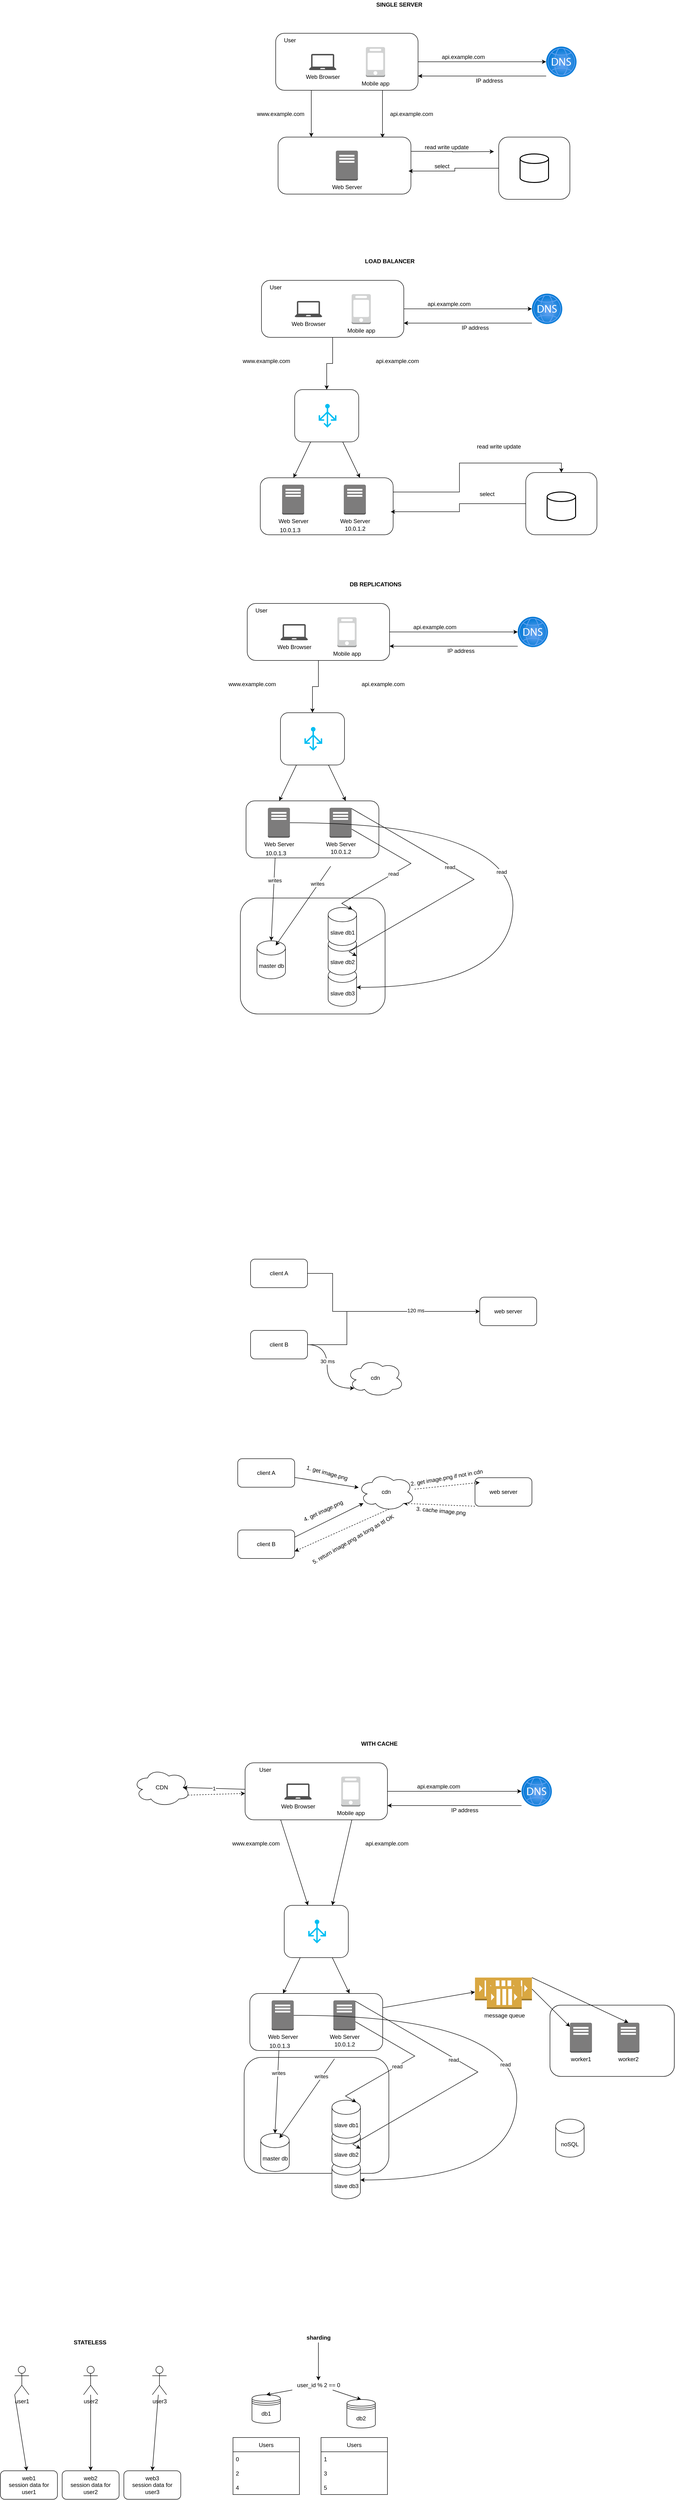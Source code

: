 <mxfile version="17.5.0" type="github"><diagram id="Ci1ZXU_i1p16hfPq0E2F" name="Page-1"><mxGraphModel dx="2920" dy="1112" grid="1" gridSize="10" guides="1" tooltips="1" connect="1" arrows="1" fold="1" page="1" pageScale="1" pageWidth="850" pageHeight="1100" math="0" shadow="0"><root><mxCell id="0"/><mxCell id="1" parent="0"/><mxCell id="fYf7kG-ycp-12mVjWuZX-99" value="" style="rounded=1;whiteSpace=wrap;html=1;" parent="1" vertex="1"><mxGeometry x="-784.5" y="1970" width="305" height="244" as="geometry"/></mxCell><mxCell id="fYf7kG-ycp-12mVjWuZX-6" style="edgeStyle=orthogonalEdgeStyle;rounded=0;orthogonalLoop=1;jettySize=auto;html=1;entryX=0;entryY=0.5;entryDx=0;entryDy=0;entryPerimeter=0;" parent="1" source="fYf7kG-ycp-12mVjWuZX-1" target="fYf7kG-ycp-12mVjWuZX-5" edge="1"><mxGeometry relative="1" as="geometry"/></mxCell><mxCell id="fYf7kG-ycp-12mVjWuZX-16" style="edgeStyle=orthogonalEdgeStyle;rounded=0;orthogonalLoop=1;jettySize=auto;html=1;exitX=0.25;exitY=1;exitDx=0;exitDy=0;entryX=0.25;entryY=0;entryDx=0;entryDy=0;" parent="1" source="fYf7kG-ycp-12mVjWuZX-1" target="fYf7kG-ycp-12mVjWuZX-14" edge="1"><mxGeometry relative="1" as="geometry"/></mxCell><mxCell id="fYf7kG-ycp-12mVjWuZX-18" style="edgeStyle=orthogonalEdgeStyle;rounded=0;orthogonalLoop=1;jettySize=auto;html=1;exitX=0.75;exitY=1;exitDx=0;exitDy=0;entryX=0.786;entryY=0.013;entryDx=0;entryDy=0;entryPerimeter=0;" parent="1" source="fYf7kG-ycp-12mVjWuZX-1" target="fYf7kG-ycp-12mVjWuZX-14" edge="1"><mxGeometry relative="1" as="geometry"/></mxCell><mxCell id="fYf7kG-ycp-12mVjWuZX-1" value="" style="rounded=1;whiteSpace=wrap;html=1;" parent="1" vertex="1"><mxGeometry x="-710" y="150" width="300" height="120" as="geometry"/></mxCell><mxCell id="fYf7kG-ycp-12mVjWuZX-2" value="Web Browser" style="sketch=0;pointerEvents=1;shadow=0;dashed=0;html=1;strokeColor=none;fillColor=#505050;labelPosition=center;verticalLabelPosition=bottom;verticalAlign=top;outlineConnect=0;align=center;shape=mxgraph.office.devices.laptop;" parent="1" vertex="1"><mxGeometry x="-640" y="193.5" width="58" height="34" as="geometry"/></mxCell><mxCell id="fYf7kG-ycp-12mVjWuZX-3" value="Mobile app" style="outlineConnect=0;dashed=0;verticalLabelPosition=bottom;verticalAlign=top;align=center;html=1;shape=mxgraph.aws3.mobile_client;fillColor=#D2D3D3;gradientColor=none;" parent="1" vertex="1"><mxGeometry x="-520" y="179" width="40.5" height="63" as="geometry"/></mxCell><mxCell id="fYf7kG-ycp-12mVjWuZX-4" value="User" style="text;html=1;strokeColor=none;fillColor=none;align=center;verticalAlign=middle;whiteSpace=wrap;rounded=0;" parent="1" vertex="1"><mxGeometry x="-710" y="150" width="60" height="30" as="geometry"/></mxCell><mxCell id="fYf7kG-ycp-12mVjWuZX-12" style="edgeStyle=orthogonalEdgeStyle;rounded=0;orthogonalLoop=1;jettySize=auto;html=1;entryX=1;entryY=0.75;entryDx=0;entryDy=0;" parent="1" source="fYf7kG-ycp-12mVjWuZX-5" target="fYf7kG-ycp-12mVjWuZX-1" edge="1"><mxGeometry relative="1" as="geometry"><Array as="points"><mxPoint x="-100" y="240"/><mxPoint x="-100" y="240"/></Array></mxGeometry></mxCell><mxCell id="fYf7kG-ycp-12mVjWuZX-5" value="" style="aspect=fixed;html=1;points=[];align=center;image;fontSize=12;image=img/lib/azure2/networking/DNS_Zones.svg;" parent="1" vertex="1"><mxGeometry x="-140" y="178" width="64" height="64" as="geometry"/></mxCell><mxCell id="fYf7kG-ycp-12mVjWuZX-7" value="api.example.com" style="text;html=1;align=center;verticalAlign=middle;resizable=0;points=[];autosize=1;strokeColor=none;fillColor=none;" parent="1" vertex="1"><mxGeometry x="-370" y="190" width="110" height="20" as="geometry"/></mxCell><mxCell id="fYf7kG-ycp-12mVjWuZX-13" value="IP address" style="text;html=1;align=center;verticalAlign=middle;resizable=0;points=[];autosize=1;strokeColor=none;fillColor=none;" parent="1" vertex="1"><mxGeometry x="-295" y="240" width="70" height="20" as="geometry"/></mxCell><mxCell id="fYf7kG-ycp-12mVjWuZX-24" style="edgeStyle=orthogonalEdgeStyle;rounded=0;orthogonalLoop=1;jettySize=auto;html=1;exitX=1;exitY=0.25;exitDx=0;exitDy=0;" parent="1" source="fYf7kG-ycp-12mVjWuZX-14" edge="1"><mxGeometry relative="1" as="geometry"><mxPoint x="-250" y="399" as="targetPoint"/></mxGeometry></mxCell><mxCell id="fYf7kG-ycp-12mVjWuZX-14" value="" style="rounded=1;whiteSpace=wrap;html=1;" parent="1" vertex="1"><mxGeometry x="-705" y="368.5" width="280" height="120" as="geometry"/></mxCell><mxCell id="fYf7kG-ycp-12mVjWuZX-15" value="Web Server" style="outlineConnect=0;dashed=0;verticalLabelPosition=bottom;verticalAlign=top;align=center;html=1;shape=mxgraph.aws3.traditional_server;fillColor=#7D7C7C;gradientColor=none;" parent="1" vertex="1"><mxGeometry x="-583.25" y="397" width="46.5" height="63" as="geometry"/></mxCell><mxCell id="fYf7kG-ycp-12mVjWuZX-19" value="api.example.com" style="text;html=1;align=center;verticalAlign=middle;resizable=0;points=[];autosize=1;strokeColor=none;fillColor=none;" parent="1" vertex="1"><mxGeometry x="-479.5" y="310" width="110" height="20" as="geometry"/></mxCell><mxCell id="fYf7kG-ycp-12mVjWuZX-20" value="www.example.com" style="text;html=1;align=center;verticalAlign=middle;resizable=0;points=[];autosize=1;strokeColor=none;fillColor=none;" parent="1" vertex="1"><mxGeometry x="-760" y="310" width="120" height="20" as="geometry"/></mxCell><mxCell id="fYf7kG-ycp-12mVjWuZX-25" style="edgeStyle=orthogonalEdgeStyle;rounded=0;orthogonalLoop=1;jettySize=auto;html=1;entryX=0.982;entryY=0.596;entryDx=0;entryDy=0;entryPerimeter=0;" parent="1" source="fYf7kG-ycp-12mVjWuZX-23" target="fYf7kG-ycp-12mVjWuZX-14" edge="1"><mxGeometry relative="1" as="geometry"/></mxCell><mxCell id="fYf7kG-ycp-12mVjWuZX-23" value="" style="rounded=1;whiteSpace=wrap;html=1;" parent="1" vertex="1"><mxGeometry x="-240" y="368.5" width="150" height="131" as="geometry"/></mxCell><mxCell id="fYf7kG-ycp-12mVjWuZX-22" value="" style="strokeWidth=2;html=1;shape=mxgraph.flowchart.database;whiteSpace=wrap;" parent="1" vertex="1"><mxGeometry x="-195" y="404" width="60" height="60" as="geometry"/></mxCell><mxCell id="fYf7kG-ycp-12mVjWuZX-26" value="read write update" style="text;html=1;align=center;verticalAlign=middle;resizable=0;points=[];autosize=1;strokeColor=none;fillColor=none;" parent="1" vertex="1"><mxGeometry x="-405" y="380" width="110" height="20" as="geometry"/></mxCell><mxCell id="fYf7kG-ycp-12mVjWuZX-27" value="select" style="text;html=1;align=center;verticalAlign=middle;resizable=0;points=[];autosize=1;strokeColor=none;fillColor=none;" parent="1" vertex="1"><mxGeometry x="-385" y="420" width="50" height="20" as="geometry"/></mxCell><mxCell id="fYf7kG-ycp-12mVjWuZX-28" style="edgeStyle=orthogonalEdgeStyle;rounded=0;orthogonalLoop=1;jettySize=auto;html=1;entryX=0;entryY=0.5;entryDx=0;entryDy=0;entryPerimeter=0;" parent="1" source="fYf7kG-ycp-12mVjWuZX-31" target="fYf7kG-ycp-12mVjWuZX-36" edge="1"><mxGeometry relative="1" as="geometry"/></mxCell><mxCell id="fYf7kG-ycp-12mVjWuZX-58" style="edgeStyle=orthogonalEdgeStyle;rounded=0;orthogonalLoop=1;jettySize=auto;html=1;" parent="1" source="fYf7kG-ycp-12mVjWuZX-31" target="fYf7kG-ycp-12mVjWuZX-56" edge="1"><mxGeometry relative="1" as="geometry"/></mxCell><mxCell id="fYf7kG-ycp-12mVjWuZX-31" value="" style="rounded=1;whiteSpace=wrap;html=1;" parent="1" vertex="1"><mxGeometry x="-740" y="670" width="300" height="120" as="geometry"/></mxCell><mxCell id="fYf7kG-ycp-12mVjWuZX-32" value="Web Browser" style="sketch=0;pointerEvents=1;shadow=0;dashed=0;html=1;strokeColor=none;fillColor=#505050;labelPosition=center;verticalLabelPosition=bottom;verticalAlign=top;outlineConnect=0;align=center;shape=mxgraph.office.devices.laptop;" parent="1" vertex="1"><mxGeometry x="-670" y="713.5" width="58" height="34" as="geometry"/></mxCell><mxCell id="fYf7kG-ycp-12mVjWuZX-33" value="Mobile app" style="outlineConnect=0;dashed=0;verticalLabelPosition=bottom;verticalAlign=top;align=center;html=1;shape=mxgraph.aws3.mobile_client;fillColor=#D2D3D3;gradientColor=none;" parent="1" vertex="1"><mxGeometry x="-550" y="699" width="40.5" height="63" as="geometry"/></mxCell><mxCell id="fYf7kG-ycp-12mVjWuZX-34" value="User" style="text;html=1;strokeColor=none;fillColor=none;align=center;verticalAlign=middle;whiteSpace=wrap;rounded=0;" parent="1" vertex="1"><mxGeometry x="-740" y="670" width="60" height="30" as="geometry"/></mxCell><mxCell id="fYf7kG-ycp-12mVjWuZX-35" style="edgeStyle=orthogonalEdgeStyle;rounded=0;orthogonalLoop=1;jettySize=auto;html=1;entryX=1;entryY=0.75;entryDx=0;entryDy=0;" parent="1" source="fYf7kG-ycp-12mVjWuZX-36" target="fYf7kG-ycp-12mVjWuZX-31" edge="1"><mxGeometry relative="1" as="geometry"><Array as="points"><mxPoint x="-130" y="760"/><mxPoint x="-130" y="760"/></Array></mxGeometry></mxCell><mxCell id="fYf7kG-ycp-12mVjWuZX-36" value="" style="aspect=fixed;html=1;points=[];align=center;image;fontSize=12;image=img/lib/azure2/networking/DNS_Zones.svg;" parent="1" vertex="1"><mxGeometry x="-170" y="698" width="64" height="64" as="geometry"/></mxCell><mxCell id="fYf7kG-ycp-12mVjWuZX-37" value="api.example.com" style="text;html=1;align=center;verticalAlign=middle;resizable=0;points=[];autosize=1;strokeColor=none;fillColor=none;" parent="1" vertex="1"><mxGeometry x="-400" y="710" width="110" height="20" as="geometry"/></mxCell><mxCell id="fYf7kG-ycp-12mVjWuZX-38" value="IP address" style="text;html=1;align=center;verticalAlign=middle;resizable=0;points=[];autosize=1;strokeColor=none;fillColor=none;" parent="1" vertex="1"><mxGeometry x="-325" y="760" width="70" height="20" as="geometry"/></mxCell><mxCell id="fYf7kG-ycp-12mVjWuZX-42" value="api.example.com" style="text;html=1;align=center;verticalAlign=middle;resizable=0;points=[];autosize=1;strokeColor=none;fillColor=none;" parent="1" vertex="1"><mxGeometry x="-509.5" y="830" width="110" height="20" as="geometry"/></mxCell><mxCell id="fYf7kG-ycp-12mVjWuZX-43" value="www.example.com" style="text;html=1;align=center;verticalAlign=middle;resizable=0;points=[];autosize=1;strokeColor=none;fillColor=none;" parent="1" vertex="1"><mxGeometry x="-790" y="830" width="120" height="20" as="geometry"/></mxCell><mxCell id="fYf7kG-ycp-12mVjWuZX-49" value="&lt;b&gt;SINGLE SERVER&lt;/b&gt;" style="text;html=1;align=center;verticalAlign=middle;resizable=0;points=[];autosize=1;strokeColor=none;fillColor=none;" parent="1" vertex="1"><mxGeometry x="-505" y="80" width="110" height="20" as="geometry"/></mxCell><mxCell id="fYf7kG-ycp-12mVjWuZX-50" value="&lt;b&gt;LOAD BALANCER&lt;/b&gt;" style="text;html=1;align=center;verticalAlign=middle;resizable=0;points=[];autosize=1;strokeColor=none;fillColor=none;" parent="1" vertex="1"><mxGeometry x="-530" y="620" width="120" height="20" as="geometry"/></mxCell><mxCell id="fYf7kG-ycp-12mVjWuZX-51" value="" style="group" parent="1" vertex="1" connectable="0"><mxGeometry x="-183" y="1080" width="150" height="131" as="geometry"/></mxCell><mxCell id="fYf7kG-ycp-12mVjWuZX-45" value="" style="rounded=1;whiteSpace=wrap;html=1;" parent="fYf7kG-ycp-12mVjWuZX-51" vertex="1"><mxGeometry y="-5.5" width="150" height="131" as="geometry"/></mxCell><mxCell id="fYf7kG-ycp-12mVjWuZX-46" value="" style="strokeWidth=2;html=1;shape=mxgraph.flowchart.database;whiteSpace=wrap;" parent="fYf7kG-ycp-12mVjWuZX-51" vertex="1"><mxGeometry x="45" y="35.5" width="60" height="60" as="geometry"/></mxCell><mxCell id="fYf7kG-ycp-12mVjWuZX-52" value="" style="group" parent="1" vertex="1" connectable="0"><mxGeometry x="-295" y="1010" width="110" height="20" as="geometry"/></mxCell><mxCell id="fYf7kG-ycp-12mVjWuZX-47" value="read write update" style="text;html=1;align=center;verticalAlign=middle;resizable=0;points=[];autosize=1;strokeColor=none;fillColor=none;" parent="fYf7kG-ycp-12mVjWuZX-52" vertex="1"><mxGeometry width="110" height="20" as="geometry"/></mxCell><mxCell id="fYf7kG-ycp-12mVjWuZX-53" value="" style="group" parent="1" vertex="1" connectable="0"><mxGeometry x="-290" y="1110" width="50" height="20" as="geometry"/></mxCell><mxCell id="fYf7kG-ycp-12mVjWuZX-48" value="select" style="text;html=1;align=center;verticalAlign=middle;resizable=0;points=[];autosize=1;strokeColor=none;fillColor=none;" parent="fYf7kG-ycp-12mVjWuZX-53" vertex="1"><mxGeometry width="50" height="20" as="geometry"/></mxCell><mxCell id="fYf7kG-ycp-12mVjWuZX-57" value="" style="group" parent="1" vertex="1" connectable="0"><mxGeometry x="-670" y="900" width="135" height="110" as="geometry"/></mxCell><mxCell id="fYf7kG-ycp-12mVjWuZX-56" value="" style="rounded=1;whiteSpace=wrap;html=1;" parent="fYf7kG-ycp-12mVjWuZX-57" vertex="1"><mxGeometry width="135" height="110" as="geometry"/></mxCell><mxCell id="fYf7kG-ycp-12mVjWuZX-55" value="" style="verticalLabelPosition=bottom;html=1;verticalAlign=top;align=center;strokeColor=none;fillColor=#00BEF2;shape=mxgraph.azure.load_balancer_generic;pointerEvents=1;" parent="fYf7kG-ycp-12mVjWuZX-57" vertex="1"><mxGeometry x="50.5" y="30" width="37.5" height="50" as="geometry"/></mxCell><mxCell id="fYf7kG-ycp-12mVjWuZX-59" style="rounded=0;orthogonalLoop=1;jettySize=auto;html=1;exitX=0.75;exitY=1;exitDx=0;exitDy=0;entryX=0.75;entryY=0;entryDx=0;entryDy=0;" parent="1" source="fYf7kG-ycp-12mVjWuZX-56" target="fYf7kG-ycp-12mVjWuZX-40" edge="1"><mxGeometry relative="1" as="geometry"/></mxCell><mxCell id="fYf7kG-ycp-12mVjWuZX-60" style="rounded=0;orthogonalLoop=1;jettySize=auto;html=1;exitX=0.25;exitY=1;exitDx=0;exitDy=0;entryX=0.25;entryY=0;entryDx=0;entryDy=0;" parent="1" source="fYf7kG-ycp-12mVjWuZX-56" target="fYf7kG-ycp-12mVjWuZX-40" edge="1"><mxGeometry relative="1" as="geometry"/></mxCell><mxCell id="fYf7kG-ycp-12mVjWuZX-61" value="" style="group" parent="1" vertex="1" connectable="0"><mxGeometry x="-742.5" y="1085.5" width="280" height="137.5" as="geometry"/></mxCell><mxCell id="fYf7kG-ycp-12mVjWuZX-40" value="" style="rounded=1;whiteSpace=wrap;html=1;" parent="fYf7kG-ycp-12mVjWuZX-61" vertex="1"><mxGeometry width="280" height="120" as="geometry"/></mxCell><mxCell id="fYf7kG-ycp-12mVjWuZX-41" value="Web Server" style="outlineConnect=0;dashed=0;verticalLabelPosition=bottom;verticalAlign=top;align=center;html=1;shape=mxgraph.aws3.traditional_server;fillColor=#7D7C7C;gradientColor=none;" parent="fYf7kG-ycp-12mVjWuZX-61" vertex="1"><mxGeometry x="176" y="14.5" width="46.5" height="63" as="geometry"/></mxCell><mxCell id="fYf7kG-ycp-12mVjWuZX-54" value="Web Server" style="outlineConnect=0;dashed=0;verticalLabelPosition=bottom;verticalAlign=top;align=center;html=1;shape=mxgraph.aws3.traditional_server;fillColor=#7D7C7C;gradientColor=none;" parent="fYf7kG-ycp-12mVjWuZX-61" vertex="1"><mxGeometry x="46" y="14.5" width="46.5" height="63" as="geometry"/></mxCell><mxCell id="fYf7kG-ycp-12mVjWuZX-63" value="&#10;&#10;&lt;span style=&quot;color: rgb(0, 0, 0); font-family: helvetica; font-size: 12px; font-style: normal; font-weight: 400; letter-spacing: normal; text-align: center; text-indent: 0px; text-transform: none; word-spacing: 0px; background-color: rgb(248, 249, 250); display: inline; float: none;&quot;&gt;10.0.1.2&lt;/span&gt;&#10;&#10;" style="text;html=1;align=center;verticalAlign=middle;resizable=0;points=[];autosize=1;strokeColor=none;fillColor=none;" parent="fYf7kG-ycp-12mVjWuZX-61" vertex="1"><mxGeometry x="169.25" y="77.5" width="60" height="60" as="geometry"/></mxCell><mxCell id="fYf7kG-ycp-12mVjWuZX-62" value="&lt;br&gt;&lt;br&gt;&lt;span style=&quot;color: rgb(0 , 0 , 0) ; font-family: &amp;#34;helvetica&amp;#34; ; font-size: 12px ; font-style: normal ; font-weight: 400 ; letter-spacing: normal ; text-align: center ; text-indent: 0px ; text-transform: none ; word-spacing: 0px ; background-color: rgb(248 , 249 , 250) ; display: inline ; float: none&quot;&gt;10.0.1.3&lt;/span&gt;" style="text;html=1;align=center;verticalAlign=middle;resizable=0;points=[];autosize=1;strokeColor=none;fillColor=none;" parent="fYf7kG-ycp-12mVjWuZX-61" vertex="1"><mxGeometry x="32.5" y="70" width="60" height="50" as="geometry"/></mxCell><mxCell id="fYf7kG-ycp-12mVjWuZX-39" style="edgeStyle=orthogonalEdgeStyle;rounded=0;orthogonalLoop=1;jettySize=auto;html=1;exitX=1;exitY=0.25;exitDx=0;exitDy=0;entryX=0.5;entryY=0;entryDx=0;entryDy=0;" parent="1" source="fYf7kG-ycp-12mVjWuZX-40" target="fYf7kG-ycp-12mVjWuZX-45" edge="1"><mxGeometry relative="1" as="geometry"><mxPoint x="-280" y="919" as="targetPoint"/></mxGeometry></mxCell><mxCell id="fYf7kG-ycp-12mVjWuZX-44" style="edgeStyle=orthogonalEdgeStyle;rounded=0;orthogonalLoop=1;jettySize=auto;html=1;entryX=0.982;entryY=0.596;entryDx=0;entryDy=0;entryPerimeter=0;" parent="1" source="fYf7kG-ycp-12mVjWuZX-45" target="fYf7kG-ycp-12mVjWuZX-40" edge="1"><mxGeometry relative="1" as="geometry"/></mxCell><mxCell id="fYf7kG-ycp-12mVjWuZX-64" style="edgeStyle=orthogonalEdgeStyle;rounded=0;orthogonalLoop=1;jettySize=auto;html=1;entryX=0;entryY=0.5;entryDx=0;entryDy=0;entryPerimeter=0;" parent="1" source="fYf7kG-ycp-12mVjWuZX-66" target="fYf7kG-ycp-12mVjWuZX-71" edge="1"><mxGeometry relative="1" as="geometry"/></mxCell><mxCell id="fYf7kG-ycp-12mVjWuZX-65" style="edgeStyle=orthogonalEdgeStyle;rounded=0;orthogonalLoop=1;jettySize=auto;html=1;" parent="1" source="fYf7kG-ycp-12mVjWuZX-66" target="fYf7kG-ycp-12mVjWuZX-85" edge="1"><mxGeometry relative="1" as="geometry"/></mxCell><mxCell id="fYf7kG-ycp-12mVjWuZX-66" value="" style="rounded=1;whiteSpace=wrap;html=1;" parent="1" vertex="1"><mxGeometry x="-770" y="1350" width="300" height="120" as="geometry"/></mxCell><mxCell id="fYf7kG-ycp-12mVjWuZX-67" value="Web Browser" style="sketch=0;pointerEvents=1;shadow=0;dashed=0;html=1;strokeColor=none;fillColor=#505050;labelPosition=center;verticalLabelPosition=bottom;verticalAlign=top;outlineConnect=0;align=center;shape=mxgraph.office.devices.laptop;" parent="1" vertex="1"><mxGeometry x="-700" y="1393.5" width="58" height="34" as="geometry"/></mxCell><mxCell id="fYf7kG-ycp-12mVjWuZX-68" value="Mobile app" style="outlineConnect=0;dashed=0;verticalLabelPosition=bottom;verticalAlign=top;align=center;html=1;shape=mxgraph.aws3.mobile_client;fillColor=#D2D3D3;gradientColor=none;" parent="1" vertex="1"><mxGeometry x="-580" y="1379" width="40.5" height="63" as="geometry"/></mxCell><mxCell id="fYf7kG-ycp-12mVjWuZX-69" value="User" style="text;html=1;strokeColor=none;fillColor=none;align=center;verticalAlign=middle;whiteSpace=wrap;rounded=0;" parent="1" vertex="1"><mxGeometry x="-770" y="1350" width="60" height="30" as="geometry"/></mxCell><mxCell id="fYf7kG-ycp-12mVjWuZX-70" style="edgeStyle=orthogonalEdgeStyle;rounded=0;orthogonalLoop=1;jettySize=auto;html=1;entryX=1;entryY=0.75;entryDx=0;entryDy=0;" parent="1" source="fYf7kG-ycp-12mVjWuZX-71" target="fYf7kG-ycp-12mVjWuZX-66" edge="1"><mxGeometry relative="1" as="geometry"><Array as="points"><mxPoint x="-160" y="1440"/><mxPoint x="-160" y="1440"/></Array></mxGeometry></mxCell><mxCell id="fYf7kG-ycp-12mVjWuZX-71" value="" style="aspect=fixed;html=1;points=[];align=center;image;fontSize=12;image=img/lib/azure2/networking/DNS_Zones.svg;" parent="1" vertex="1"><mxGeometry x="-200" y="1378" width="64" height="64" as="geometry"/></mxCell><mxCell id="fYf7kG-ycp-12mVjWuZX-72" value="api.example.com" style="text;html=1;align=center;verticalAlign=middle;resizable=0;points=[];autosize=1;strokeColor=none;fillColor=none;" parent="1" vertex="1"><mxGeometry x="-430" y="1390" width="110" height="20" as="geometry"/></mxCell><mxCell id="fYf7kG-ycp-12mVjWuZX-73" value="IP address" style="text;html=1;align=center;verticalAlign=middle;resizable=0;points=[];autosize=1;strokeColor=none;fillColor=none;" parent="1" vertex="1"><mxGeometry x="-355" y="1440" width="70" height="20" as="geometry"/></mxCell><mxCell id="fYf7kG-ycp-12mVjWuZX-74" value="api.example.com" style="text;html=1;align=center;verticalAlign=middle;resizable=0;points=[];autosize=1;strokeColor=none;fillColor=none;" parent="1" vertex="1"><mxGeometry x="-539.5" y="1510" width="110" height="20" as="geometry"/></mxCell><mxCell id="fYf7kG-ycp-12mVjWuZX-75" value="www.example.com" style="text;html=1;align=center;verticalAlign=middle;resizable=0;points=[];autosize=1;strokeColor=none;fillColor=none;" parent="1" vertex="1"><mxGeometry x="-820" y="1510" width="120" height="20" as="geometry"/></mxCell><mxCell id="fYf7kG-ycp-12mVjWuZX-76" value="&lt;b&gt;DB REPLICATIONS&lt;/b&gt;" style="text;html=1;align=center;verticalAlign=middle;resizable=0;points=[];autosize=1;strokeColor=none;fillColor=none;" parent="1" vertex="1"><mxGeometry x="-560" y="1300" width="120" height="20" as="geometry"/></mxCell><mxCell id="fYf7kG-ycp-12mVjWuZX-84" value="" style="group" parent="1" vertex="1" connectable="0"><mxGeometry x="-700" y="1580" width="135" height="110" as="geometry"/></mxCell><mxCell id="fYf7kG-ycp-12mVjWuZX-85" value="" style="rounded=1;whiteSpace=wrap;html=1;" parent="fYf7kG-ycp-12mVjWuZX-84" vertex="1"><mxGeometry width="135" height="110" as="geometry"/></mxCell><mxCell id="fYf7kG-ycp-12mVjWuZX-86" value="" style="verticalLabelPosition=bottom;html=1;verticalAlign=top;align=center;strokeColor=none;fillColor=#00BEF2;shape=mxgraph.azure.load_balancer_generic;pointerEvents=1;" parent="fYf7kG-ycp-12mVjWuZX-84" vertex="1"><mxGeometry x="50.5" y="30" width="37.5" height="50" as="geometry"/></mxCell><mxCell id="fYf7kG-ycp-12mVjWuZX-87" style="rounded=0;orthogonalLoop=1;jettySize=auto;html=1;exitX=0.75;exitY=1;exitDx=0;exitDy=0;entryX=0.75;entryY=0;entryDx=0;entryDy=0;" parent="1" source="fYf7kG-ycp-12mVjWuZX-85" target="fYf7kG-ycp-12mVjWuZX-90" edge="1"><mxGeometry relative="1" as="geometry"/></mxCell><mxCell id="fYf7kG-ycp-12mVjWuZX-88" style="rounded=0;orthogonalLoop=1;jettySize=auto;html=1;exitX=0.25;exitY=1;exitDx=0;exitDy=0;entryX=0.25;entryY=0;entryDx=0;entryDy=0;" parent="1" source="fYf7kG-ycp-12mVjWuZX-85" target="fYf7kG-ycp-12mVjWuZX-90" edge="1"><mxGeometry relative="1" as="geometry"/></mxCell><mxCell id="fYf7kG-ycp-12mVjWuZX-89" value="" style="group" parent="1" vertex="1" connectable="0"><mxGeometry x="-772.5" y="1765.5" width="280" height="137.5" as="geometry"/></mxCell><mxCell id="fYf7kG-ycp-12mVjWuZX-90" value="" style="rounded=1;whiteSpace=wrap;html=1;" parent="fYf7kG-ycp-12mVjWuZX-89" vertex="1"><mxGeometry width="280" height="120" as="geometry"/></mxCell><mxCell id="fYf7kG-ycp-12mVjWuZX-91" value="Web Server" style="outlineConnect=0;dashed=0;verticalLabelPosition=bottom;verticalAlign=top;align=center;html=1;shape=mxgraph.aws3.traditional_server;fillColor=#7D7C7C;gradientColor=none;" parent="fYf7kG-ycp-12mVjWuZX-89" vertex="1"><mxGeometry x="176" y="14.5" width="46.5" height="63" as="geometry"/></mxCell><mxCell id="fYf7kG-ycp-12mVjWuZX-92" value="Web Server" style="outlineConnect=0;dashed=0;verticalLabelPosition=bottom;verticalAlign=top;align=center;html=1;shape=mxgraph.aws3.traditional_server;fillColor=#7D7C7C;gradientColor=none;" parent="fYf7kG-ycp-12mVjWuZX-89" vertex="1"><mxGeometry x="46" y="14.5" width="46.5" height="63" as="geometry"/></mxCell><mxCell id="fYf7kG-ycp-12mVjWuZX-93" value="&#10;&#10;&lt;span style=&quot;color: rgb(0, 0, 0); font-family: helvetica; font-size: 12px; font-style: normal; font-weight: 400; letter-spacing: normal; text-align: center; text-indent: 0px; text-transform: none; word-spacing: 0px; background-color: rgb(248, 249, 250); display: inline; float: none;&quot;&gt;10.0.1.2&lt;/span&gt;&#10;&#10;" style="text;html=1;align=center;verticalAlign=middle;resizable=0;points=[];autosize=1;strokeColor=none;fillColor=none;" parent="fYf7kG-ycp-12mVjWuZX-89" vertex="1"><mxGeometry x="169.25" y="77.5" width="60" height="60" as="geometry"/></mxCell><mxCell id="fYf7kG-ycp-12mVjWuZX-94" value="&lt;br&gt;&lt;br&gt;&lt;span style=&quot;color: rgb(0 , 0 , 0) ; font-family: &amp;#34;helvetica&amp;#34; ; font-size: 12px ; font-style: normal ; font-weight: 400 ; letter-spacing: normal ; text-align: center ; text-indent: 0px ; text-transform: none ; word-spacing: 0px ; background-color: rgb(248 , 249 , 250) ; display: inline ; float: none&quot;&gt;10.0.1.3&lt;/span&gt;" style="text;html=1;align=center;verticalAlign=middle;resizable=0;points=[];autosize=1;strokeColor=none;fillColor=none;" parent="fYf7kG-ycp-12mVjWuZX-89" vertex="1"><mxGeometry x="32.5" y="70" width="60" height="50" as="geometry"/></mxCell><mxCell id="fYf7kG-ycp-12mVjWuZX-97" value="master db" style="shape=cylinder3;whiteSpace=wrap;html=1;boundedLbl=1;backgroundOutline=1;size=15;" parent="1" vertex="1"><mxGeometry x="-749.5" y="2060" width="60" height="80" as="geometry"/></mxCell><mxCell id="fYf7kG-ycp-12mVjWuZX-100" value="slave db3" style="shape=cylinder3;whiteSpace=wrap;html=1;boundedLbl=1;backgroundOutline=1;size=15;" parent="1" vertex="1"><mxGeometry x="-599.5" y="2117.75" width="60" height="80" as="geometry"/></mxCell><mxCell id="fYf7kG-ycp-12mVjWuZX-101" value="slave db2" style="shape=cylinder3;whiteSpace=wrap;html=1;boundedLbl=1;backgroundOutline=1;size=15;" parent="1" vertex="1"><mxGeometry x="-599.5" y="2052" width="60" height="80" as="geometry"/></mxCell><mxCell id="fYf7kG-ycp-12mVjWuZX-102" value="slave db1" style="shape=cylinder3;whiteSpace=wrap;html=1;boundedLbl=1;backgroundOutline=1;size=15;" parent="1" vertex="1"><mxGeometry x="-599.5" y="1990" width="60" height="80" as="geometry"/></mxCell><mxCell id="fYf7kG-ycp-12mVjWuZX-103" style="edgeStyle=none;rounded=0;orthogonalLoop=1;jettySize=auto;html=1;entryX=0.5;entryY=0;entryDx=0;entryDy=0;entryPerimeter=0;" parent="1" source="fYf7kG-ycp-12mVjWuZX-94" target="fYf7kG-ycp-12mVjWuZX-97" edge="1"><mxGeometry relative="1" as="geometry"/></mxCell><mxCell id="fYf7kG-ycp-12mVjWuZX-105" value="writes" style="edgeLabel;html=1;align=center;verticalAlign=middle;resizable=0;points=[];" parent="fYf7kG-ycp-12mVjWuZX-103" vertex="1" connectable="0"><mxGeometry x="-0.468" y="1" relative="1" as="geometry"><mxPoint y="1" as="offset"/></mxGeometry></mxCell><mxCell id="fYf7kG-ycp-12mVjWuZX-104" style="edgeStyle=none;rounded=0;orthogonalLoop=1;jettySize=auto;html=1;" parent="1" source="fYf7kG-ycp-12mVjWuZX-93" edge="1"><mxGeometry relative="1" as="geometry"><mxPoint x="-710" y="2070" as="targetPoint"/></mxGeometry></mxCell><mxCell id="fYf7kG-ycp-12mVjWuZX-106" value="writes" style="edgeLabel;html=1;align=center;verticalAlign=middle;resizable=0;points=[];" parent="fYf7kG-ycp-12mVjWuZX-104" vertex="1" connectable="0"><mxGeometry x="-0.544" y="-2" relative="1" as="geometry"><mxPoint as="offset"/></mxGeometry></mxCell><mxCell id="fYf7kG-ycp-12mVjWuZX-107" style="edgeStyle=isometricEdgeStyle;rounded=0;orthogonalLoop=1;jettySize=auto;html=1;entryX=0.855;entryY=0;entryDx=0;entryDy=4.35;entryPerimeter=0;elbow=vertical;" parent="1" source="fYf7kG-ycp-12mVjWuZX-91" target="fYf7kG-ycp-12mVjWuZX-102" edge="1"><mxGeometry relative="1" as="geometry"><Array as="points"><mxPoint x="-430" y="1900"/></Array></mxGeometry></mxCell><mxCell id="fYf7kG-ycp-12mVjWuZX-114" value="read" style="edgeLabel;html=1;align=center;verticalAlign=middle;resizable=0;points=[];" parent="fYf7kG-ycp-12mVjWuZX-107" vertex="1" connectable="0"><mxGeometry x="0.103" relative="1" as="geometry"><mxPoint as="offset"/></mxGeometry></mxCell><mxCell id="fYf7kG-ycp-12mVjWuZX-108" style="edgeStyle=isometricEdgeStyle;rounded=0;orthogonalLoop=1;jettySize=auto;html=1;exitX=0.98;exitY=0.02;exitDx=0;exitDy=0;exitPerimeter=0;entryX=1;entryY=0.5;entryDx=0;entryDy=0;entryPerimeter=0;elbow=vertical;" parent="1" source="fYf7kG-ycp-12mVjWuZX-91" target="fYf7kG-ycp-12mVjWuZX-101" edge="1"><mxGeometry relative="1" as="geometry"><Array as="points"><mxPoint x="-360" y="1970"/></Array></mxGeometry></mxCell><mxCell id="fYf7kG-ycp-12mVjWuZX-113" value="read" style="edgeLabel;html=1;align=center;verticalAlign=middle;resizable=0;points=[];" parent="fYf7kG-ycp-12mVjWuZX-108" vertex="1" connectable="0"><mxGeometry x="-0.223" y="-2" relative="1" as="geometry"><mxPoint y="1" as="offset"/></mxGeometry></mxCell><mxCell id="fYf7kG-ycp-12mVjWuZX-111" style="edgeStyle=orthogonalEdgeStyle;rounded=0;orthogonalLoop=1;jettySize=auto;html=1;exitX=1;exitY=0.5;exitDx=0;exitDy=0;exitPerimeter=0;elbow=vertical;curved=1;" parent="1" source="fYf7kG-ycp-12mVjWuZX-92" target="fYf7kG-ycp-12mVjWuZX-100" edge="1"><mxGeometry relative="1" as="geometry"><Array as="points"><mxPoint x="-210" y="1812"/><mxPoint x="-210" y="2158"/></Array></mxGeometry></mxCell><mxCell id="fYf7kG-ycp-12mVjWuZX-112" value="read" style="edgeLabel;html=1;align=center;verticalAlign=middle;resizable=0;points=[];" parent="fYf7kG-ycp-12mVjWuZX-111" vertex="1" connectable="0"><mxGeometry x="-0.001" y="-24" relative="1" as="geometry"><mxPoint y="1" as="offset"/></mxGeometry></mxCell><mxCell id="fYf7kG-ycp-12mVjWuZX-118" style="edgeStyle=orthogonalEdgeStyle;rounded=0;orthogonalLoop=1;jettySize=auto;html=1;entryX=0;entryY=0.5;entryDx=0;entryDy=0;elbow=vertical;" parent="1" source="fYf7kG-ycp-12mVjWuZX-115" target="fYf7kG-ycp-12mVjWuZX-117" edge="1"><mxGeometry relative="1" as="geometry"><Array as="points"><mxPoint x="-590" y="2760"/><mxPoint x="-590" y="2840"/></Array></mxGeometry></mxCell><mxCell id="fYf7kG-ycp-12mVjWuZX-123" value="120 ms" style="edgeLabel;html=1;align=center;verticalAlign=middle;resizable=0;points=[];" parent="fYf7kG-ycp-12mVjWuZX-118" vertex="1" connectable="0"><mxGeometry x="0.391" y="2" relative="1" as="geometry"><mxPoint as="offset"/></mxGeometry></mxCell><mxCell id="fYf7kG-ycp-12mVjWuZX-115" value="client A" style="rounded=1;whiteSpace=wrap;html=1;" parent="1" vertex="1"><mxGeometry x="-763" y="2730" width="120" height="60" as="geometry"/></mxCell><mxCell id="fYf7kG-ycp-12mVjWuZX-120" style="edgeStyle=orthogonalEdgeStyle;curved=1;rounded=0;orthogonalLoop=1;jettySize=auto;html=1;entryX=0.13;entryY=0.77;entryDx=0;entryDy=0;entryPerimeter=0;elbow=vertical;" parent="1" source="fYf7kG-ycp-12mVjWuZX-116" target="fYf7kG-ycp-12mVjWuZX-119" edge="1"><mxGeometry relative="1" as="geometry"/></mxCell><mxCell id="fYf7kG-ycp-12mVjWuZX-122" value="30 ms" style="edgeLabel;html=1;align=center;verticalAlign=middle;resizable=0;points=[];" parent="fYf7kG-ycp-12mVjWuZX-120" vertex="1" connectable="0"><mxGeometry x="-0.206" relative="1" as="geometry"><mxPoint y="1" as="offset"/></mxGeometry></mxCell><mxCell id="fYf7kG-ycp-12mVjWuZX-121" style="rounded=0;orthogonalLoop=1;jettySize=auto;html=1;elbow=vertical;edgeStyle=orthogonalEdgeStyle;endArrow=none;endFill=0;" parent="1" source="fYf7kG-ycp-12mVjWuZX-116" edge="1"><mxGeometry relative="1" as="geometry"><mxPoint x="-510" y="2840" as="targetPoint"/><Array as="points"><mxPoint x="-560" y="2910"/><mxPoint x="-560" y="2840"/></Array></mxGeometry></mxCell><mxCell id="fYf7kG-ycp-12mVjWuZX-116" value="client B" style="rounded=1;whiteSpace=wrap;html=1;" parent="1" vertex="1"><mxGeometry x="-763" y="2880" width="120" height="60" as="geometry"/></mxCell><mxCell id="fYf7kG-ycp-12mVjWuZX-117" value="web server" style="rounded=1;whiteSpace=wrap;html=1;" parent="1" vertex="1"><mxGeometry x="-280" y="2810" width="120" height="60" as="geometry"/></mxCell><mxCell id="fYf7kG-ycp-12mVjWuZX-119" value="cdn" style="ellipse;shape=cloud;whiteSpace=wrap;html=1;" parent="1" vertex="1"><mxGeometry x="-560" y="2940" width="120" height="80" as="geometry"/></mxCell><mxCell id="fYf7kG-ycp-12mVjWuZX-128" style="rounded=0;orthogonalLoop=1;jettySize=auto;html=1;endArrow=classic;endFill=1;elbow=vertical;" parent="1" source="fYf7kG-ycp-12mVjWuZX-124" target="fYf7kG-ycp-12mVjWuZX-126" edge="1"><mxGeometry relative="1" as="geometry"/></mxCell><mxCell id="fYf7kG-ycp-12mVjWuZX-124" value="client A" style="rounded=1;whiteSpace=wrap;html=1;" parent="1" vertex="1"><mxGeometry x="-790" y="3150" width="120" height="60" as="geometry"/></mxCell><mxCell id="fYf7kG-ycp-12mVjWuZX-133" style="edgeStyle=none;rounded=0;orthogonalLoop=1;jettySize=auto;html=1;exitX=0;exitY=1;exitDx=0;exitDy=0;entryX=0.8;entryY=0.8;entryDx=0;entryDy=0;entryPerimeter=0;dashed=1;endArrow=classic;endFill=1;elbow=vertical;" parent="1" source="fYf7kG-ycp-12mVjWuZX-125" target="fYf7kG-ycp-12mVjWuZX-126" edge="1"><mxGeometry relative="1" as="geometry"/></mxCell><mxCell id="fYf7kG-ycp-12mVjWuZX-125" value="web server" style="rounded=1;whiteSpace=wrap;html=1;" parent="1" vertex="1"><mxGeometry x="-290" y="3190" width="120" height="60" as="geometry"/></mxCell><mxCell id="fYf7kG-ycp-12mVjWuZX-131" style="edgeStyle=none;rounded=0;orthogonalLoop=1;jettySize=auto;html=1;entryX=0.083;entryY=0.167;entryDx=0;entryDy=0;entryPerimeter=0;endArrow=classic;endFill=1;elbow=vertical;dashed=1;" parent="1" source="fYf7kG-ycp-12mVjWuZX-126" target="fYf7kG-ycp-12mVjWuZX-125" edge="1"><mxGeometry relative="1" as="geometry"/></mxCell><mxCell id="fYf7kG-ycp-12mVjWuZX-136" style="edgeStyle=none;rounded=0;orthogonalLoop=1;jettySize=auto;html=1;exitX=0.55;exitY=0.95;exitDx=0;exitDy=0;exitPerimeter=0;entryX=1;entryY=0.75;entryDx=0;entryDy=0;dashed=1;endArrow=classic;endFill=1;elbow=vertical;" parent="1" source="fYf7kG-ycp-12mVjWuZX-126" target="fYf7kG-ycp-12mVjWuZX-127" edge="1"><mxGeometry relative="1" as="geometry"/></mxCell><mxCell id="fYf7kG-ycp-12mVjWuZX-126" value="cdn" style="ellipse;shape=cloud;whiteSpace=wrap;html=1;" parent="1" vertex="1"><mxGeometry x="-536.75" y="3180" width="120" height="80" as="geometry"/></mxCell><mxCell id="fYf7kG-ycp-12mVjWuZX-129" style="edgeStyle=none;rounded=0;orthogonalLoop=1;jettySize=auto;html=1;exitX=1;exitY=0.25;exitDx=0;exitDy=0;endArrow=classic;endFill=1;elbow=vertical;" parent="1" source="fYf7kG-ycp-12mVjWuZX-127" target="fYf7kG-ycp-12mVjWuZX-126" edge="1"><mxGeometry relative="1" as="geometry"/></mxCell><mxCell id="fYf7kG-ycp-12mVjWuZX-127" value="client B" style="rounded=1;whiteSpace=wrap;html=1;" parent="1" vertex="1"><mxGeometry x="-790" y="3300" width="120" height="60" as="geometry"/></mxCell><mxCell id="fYf7kG-ycp-12mVjWuZX-130" value="1. get image.png" style="text;html=1;align=center;verticalAlign=middle;resizable=0;points=[];autosize=1;strokeColor=none;fillColor=none;rotation=15;" parent="1" vertex="1"><mxGeometry x="-652.5" y="3170" width="100" height="20" as="geometry"/></mxCell><mxCell id="fYf7kG-ycp-12mVjWuZX-132" value="2. get image.png if not in cdn" style="text;html=1;align=center;verticalAlign=middle;resizable=0;points=[];autosize=1;strokeColor=none;fillColor=none;rotation=-10;" parent="1" vertex="1"><mxGeometry x="-435" y="3180" width="170" height="20" as="geometry"/></mxCell><mxCell id="fYf7kG-ycp-12mVjWuZX-134" value="3. cache image.png" style="text;html=1;align=center;verticalAlign=middle;resizable=0;points=[];autosize=1;strokeColor=none;fillColor=none;rotation=5;" parent="1" vertex="1"><mxGeometry x="-421.75" y="3250" width="120" height="20" as="geometry"/></mxCell><mxCell id="fYf7kG-ycp-12mVjWuZX-135" value="4. get image.png" style="text;html=1;align=center;verticalAlign=middle;resizable=0;points=[];autosize=1;strokeColor=none;fillColor=none;rotation=-25;" parent="1" vertex="1"><mxGeometry x="-660" y="3250" width="100" height="20" as="geometry"/></mxCell><mxCell id="fYf7kG-ycp-12mVjWuZX-137" value="5. return image.png as long as ttl OK" style="text;html=1;align=center;verticalAlign=middle;resizable=0;points=[];autosize=1;strokeColor=none;fillColor=none;rotation=-30;" parent="1" vertex="1"><mxGeometry x="-652.5" y="3310" width="210" height="20" as="geometry"/></mxCell><mxCell id="fYf7kG-ycp-12mVjWuZX-138" value="" style="rounded=1;whiteSpace=wrap;html=1;" parent="1" vertex="1"><mxGeometry x="-776.5" y="4410" width="305" height="244" as="geometry"/></mxCell><mxCell id="fYf7kG-ycp-12mVjWuZX-139" style="edgeStyle=orthogonalEdgeStyle;rounded=0;orthogonalLoop=1;jettySize=auto;html=1;entryX=0;entryY=0.5;entryDx=0;entryDy=0;entryPerimeter=0;" parent="1" source="fYf7kG-ycp-12mVjWuZX-141" target="fYf7kG-ycp-12mVjWuZX-146" edge="1"><mxGeometry relative="1" as="geometry"/></mxCell><mxCell id="fYf7kG-ycp-12mVjWuZX-181" style="edgeStyle=none;rounded=0;orthogonalLoop=1;jettySize=auto;html=1;exitX=0.75;exitY=1;exitDx=0;exitDy=0;entryX=0.75;entryY=0;entryDx=0;entryDy=0;endArrow=classic;endFill=1;elbow=vertical;" parent="1" source="fYf7kG-ycp-12mVjWuZX-141" target="fYf7kG-ycp-12mVjWuZX-153" edge="1"><mxGeometry relative="1" as="geometry"><mxPoint x="-614.5" y="4016" as="targetPoint"/></mxGeometry></mxCell><mxCell id="fYf7kG-ycp-12mVjWuZX-182" style="edgeStyle=none;rounded=0;orthogonalLoop=1;jettySize=auto;html=1;exitX=0.25;exitY=1;exitDx=0;exitDy=0;endArrow=classic;endFill=1;elbow=vertical;" parent="1" source="fYf7kG-ycp-12mVjWuZX-141" target="fYf7kG-ycp-12mVjWuZX-153" edge="1"><mxGeometry relative="1" as="geometry"><mxPoint x="-641.5" y="4008" as="targetPoint"/></mxGeometry></mxCell><mxCell id="fYf7kG-ycp-12mVjWuZX-184" value="1" style="edgeStyle=none;rounded=0;orthogonalLoop=1;jettySize=auto;html=1;entryX=0.875;entryY=0.5;entryDx=0;entryDy=0;entryPerimeter=0;endArrow=classic;endFill=1;elbow=vertical;" parent="1" source="fYf7kG-ycp-12mVjWuZX-141" target="fYf7kG-ycp-12mVjWuZX-183" edge="1"><mxGeometry relative="1" as="geometry"/></mxCell><mxCell id="fYf7kG-ycp-12mVjWuZX-141" value="" style="rounded=1;whiteSpace=wrap;html=1;" parent="1" vertex="1"><mxGeometry x="-774.5" y="3790" width="300" height="120" as="geometry"/></mxCell><mxCell id="fYf7kG-ycp-12mVjWuZX-142" value="Web Browser" style="sketch=0;pointerEvents=1;shadow=0;dashed=0;html=1;strokeColor=none;fillColor=#505050;labelPosition=center;verticalLabelPosition=bottom;verticalAlign=top;outlineConnect=0;align=center;shape=mxgraph.office.devices.laptop;" parent="1" vertex="1"><mxGeometry x="-692" y="3833.5" width="58" height="34" as="geometry"/></mxCell><mxCell id="fYf7kG-ycp-12mVjWuZX-143" value="Mobile app" style="outlineConnect=0;dashed=0;verticalLabelPosition=bottom;verticalAlign=top;align=center;html=1;shape=mxgraph.aws3.mobile_client;fillColor=#D2D3D3;gradientColor=none;" parent="1" vertex="1"><mxGeometry x="-572" y="3819" width="40.5" height="63" as="geometry"/></mxCell><mxCell id="fYf7kG-ycp-12mVjWuZX-144" value="User" style="text;html=1;strokeColor=none;fillColor=none;align=center;verticalAlign=middle;whiteSpace=wrap;rounded=0;" parent="1" vertex="1"><mxGeometry x="-762" y="3790" width="60" height="30" as="geometry"/></mxCell><mxCell id="fYf7kG-ycp-12mVjWuZX-145" style="edgeStyle=orthogonalEdgeStyle;rounded=0;orthogonalLoop=1;jettySize=auto;html=1;entryX=1;entryY=0.75;entryDx=0;entryDy=0;" parent="1" source="fYf7kG-ycp-12mVjWuZX-146" target="fYf7kG-ycp-12mVjWuZX-141" edge="1"><mxGeometry relative="1" as="geometry"><Array as="points"><mxPoint x="-152" y="3880"/><mxPoint x="-152" y="3880"/></Array></mxGeometry></mxCell><mxCell id="fYf7kG-ycp-12mVjWuZX-146" value="" style="aspect=fixed;html=1;points=[];align=center;image;fontSize=12;image=img/lib/azure2/networking/DNS_Zones.svg;" parent="1" vertex="1"><mxGeometry x="-192" y="3818" width="64" height="64" as="geometry"/></mxCell><mxCell id="fYf7kG-ycp-12mVjWuZX-147" value="api.example.com" style="text;html=1;align=center;verticalAlign=middle;resizable=0;points=[];autosize=1;strokeColor=none;fillColor=none;" parent="1" vertex="1"><mxGeometry x="-422" y="3830" width="110" height="20" as="geometry"/></mxCell><mxCell id="fYf7kG-ycp-12mVjWuZX-148" value="IP address" style="text;html=1;align=center;verticalAlign=middle;resizable=0;points=[];autosize=1;strokeColor=none;fillColor=none;" parent="1" vertex="1"><mxGeometry x="-347" y="3880" width="70" height="20" as="geometry"/></mxCell><mxCell id="fYf7kG-ycp-12mVjWuZX-149" value="api.example.com" style="text;html=1;align=center;verticalAlign=middle;resizable=0;points=[];autosize=1;strokeColor=none;fillColor=none;" parent="1" vertex="1"><mxGeometry x="-531.5" y="3950" width="110" height="20" as="geometry"/></mxCell><mxCell id="fYf7kG-ycp-12mVjWuZX-150" value="www.example.com" style="text;html=1;align=center;verticalAlign=middle;resizable=0;points=[];autosize=1;strokeColor=none;fillColor=none;" parent="1" vertex="1"><mxGeometry x="-812" y="3950" width="120" height="20" as="geometry"/></mxCell><mxCell id="fYf7kG-ycp-12mVjWuZX-151" value="&lt;b&gt;WITH CACHE&lt;/b&gt;" style="text;html=1;align=center;verticalAlign=middle;resizable=0;points=[];autosize=1;strokeColor=none;fillColor=none;" parent="1" vertex="1"><mxGeometry x="-537" y="3740" width="90" height="20" as="geometry"/></mxCell><mxCell id="fYf7kG-ycp-12mVjWuZX-152" value="" style="group" parent="1" vertex="1" connectable="0"><mxGeometry x="-692" y="4090" width="135" height="110" as="geometry"/></mxCell><mxCell id="fYf7kG-ycp-12mVjWuZX-153" value="" style="rounded=1;whiteSpace=wrap;html=1;" parent="fYf7kG-ycp-12mVjWuZX-152" vertex="1"><mxGeometry width="135" height="110" as="geometry"/></mxCell><mxCell id="fYf7kG-ycp-12mVjWuZX-154" value="" style="verticalLabelPosition=bottom;html=1;verticalAlign=top;align=center;strokeColor=none;fillColor=#00BEF2;shape=mxgraph.azure.load_balancer_generic;pointerEvents=1;" parent="fYf7kG-ycp-12mVjWuZX-152" vertex="1"><mxGeometry x="50.5" y="30" width="37.5" height="50" as="geometry"/></mxCell><mxCell id="fYf7kG-ycp-12mVjWuZX-155" style="rounded=0;orthogonalLoop=1;jettySize=auto;html=1;exitX=0.75;exitY=1;exitDx=0;exitDy=0;entryX=0.75;entryY=0;entryDx=0;entryDy=0;" parent="1" source="fYf7kG-ycp-12mVjWuZX-153" target="fYf7kG-ycp-12mVjWuZX-158" edge="1"><mxGeometry relative="1" as="geometry"/></mxCell><mxCell id="fYf7kG-ycp-12mVjWuZX-156" style="rounded=0;orthogonalLoop=1;jettySize=auto;html=1;exitX=0.25;exitY=1;exitDx=0;exitDy=0;entryX=0.25;entryY=0;entryDx=0;entryDy=0;" parent="1" source="fYf7kG-ycp-12mVjWuZX-153" target="fYf7kG-ycp-12mVjWuZX-158" edge="1"><mxGeometry relative="1" as="geometry"/></mxCell><mxCell id="fYf7kG-ycp-12mVjWuZX-157" value="" style="group" parent="1" vertex="1" connectable="0"><mxGeometry x="-764.5" y="4275.5" width="280" height="137.5" as="geometry"/></mxCell><mxCell id="fYf7kG-ycp-12mVjWuZX-158" value="" style="rounded=1;whiteSpace=wrap;html=1;" parent="fYf7kG-ycp-12mVjWuZX-157" vertex="1"><mxGeometry width="280" height="120" as="geometry"/></mxCell><mxCell id="fYf7kG-ycp-12mVjWuZX-159" value="Web Server" style="outlineConnect=0;dashed=0;verticalLabelPosition=bottom;verticalAlign=top;align=center;html=1;shape=mxgraph.aws3.traditional_server;fillColor=#7D7C7C;gradientColor=none;" parent="fYf7kG-ycp-12mVjWuZX-157" vertex="1"><mxGeometry x="176" y="14.5" width="46.5" height="63" as="geometry"/></mxCell><mxCell id="fYf7kG-ycp-12mVjWuZX-160" value="Web Server" style="outlineConnect=0;dashed=0;verticalLabelPosition=bottom;verticalAlign=top;align=center;html=1;shape=mxgraph.aws3.traditional_server;fillColor=#7D7C7C;gradientColor=none;" parent="fYf7kG-ycp-12mVjWuZX-157" vertex="1"><mxGeometry x="46" y="14.5" width="46.5" height="63" as="geometry"/></mxCell><mxCell id="fYf7kG-ycp-12mVjWuZX-161" value="&#10;&#10;&lt;span style=&quot;color: rgb(0, 0, 0); font-family: helvetica; font-size: 12px; font-style: normal; font-weight: 400; letter-spacing: normal; text-align: center; text-indent: 0px; text-transform: none; word-spacing: 0px; background-color: rgb(248, 249, 250); display: inline; float: none;&quot;&gt;10.0.1.2&lt;/span&gt;&#10;&#10;" style="text;html=1;align=center;verticalAlign=middle;resizable=0;points=[];autosize=1;strokeColor=none;fillColor=none;" parent="fYf7kG-ycp-12mVjWuZX-157" vertex="1"><mxGeometry x="169.25" y="77.5" width="60" height="60" as="geometry"/></mxCell><mxCell id="fYf7kG-ycp-12mVjWuZX-162" value="&lt;br&gt;&lt;br&gt;&lt;span style=&quot;color: rgb(0 , 0 , 0) ; font-family: &amp;#34;helvetica&amp;#34; ; font-size: 12px ; font-style: normal ; font-weight: 400 ; letter-spacing: normal ; text-align: center ; text-indent: 0px ; text-transform: none ; word-spacing: 0px ; background-color: rgb(248 , 249 , 250) ; display: inline ; float: none&quot;&gt;10.0.1.3&lt;/span&gt;" style="text;html=1;align=center;verticalAlign=middle;resizable=0;points=[];autosize=1;strokeColor=none;fillColor=none;" parent="fYf7kG-ycp-12mVjWuZX-157" vertex="1"><mxGeometry x="32.5" y="70" width="60" height="50" as="geometry"/></mxCell><mxCell id="fYf7kG-ycp-12mVjWuZX-163" value="master db" style="shape=cylinder3;whiteSpace=wrap;html=1;boundedLbl=1;backgroundOutline=1;size=15;" parent="1" vertex="1"><mxGeometry x="-741.5" y="4570" width="60" height="80" as="geometry"/></mxCell><mxCell id="fYf7kG-ycp-12mVjWuZX-164" value="slave db3" style="shape=cylinder3;whiteSpace=wrap;html=1;boundedLbl=1;backgroundOutline=1;size=15;" parent="1" vertex="1"><mxGeometry x="-591.5" y="4627.75" width="60" height="80" as="geometry"/></mxCell><mxCell id="fYf7kG-ycp-12mVjWuZX-165" value="slave db2" style="shape=cylinder3;whiteSpace=wrap;html=1;boundedLbl=1;backgroundOutline=1;size=15;" parent="1" vertex="1"><mxGeometry x="-591.5" y="4562" width="60" height="80" as="geometry"/></mxCell><mxCell id="fYf7kG-ycp-12mVjWuZX-166" value="slave db1" style="shape=cylinder3;whiteSpace=wrap;html=1;boundedLbl=1;backgroundOutline=1;size=15;" parent="1" vertex="1"><mxGeometry x="-591.5" y="4500" width="60" height="80" as="geometry"/></mxCell><mxCell id="fYf7kG-ycp-12mVjWuZX-167" style="edgeStyle=none;rounded=0;orthogonalLoop=1;jettySize=auto;html=1;entryX=0.5;entryY=0;entryDx=0;entryDy=0;entryPerimeter=0;" parent="1" source="fYf7kG-ycp-12mVjWuZX-162" target="fYf7kG-ycp-12mVjWuZX-163" edge="1"><mxGeometry relative="1" as="geometry"/></mxCell><mxCell id="fYf7kG-ycp-12mVjWuZX-168" value="writes" style="edgeLabel;html=1;align=center;verticalAlign=middle;resizable=0;points=[];" parent="fYf7kG-ycp-12mVjWuZX-167" vertex="1" connectable="0"><mxGeometry x="-0.468" y="1" relative="1" as="geometry"><mxPoint y="1" as="offset"/></mxGeometry></mxCell><mxCell id="fYf7kG-ycp-12mVjWuZX-169" style="edgeStyle=none;rounded=0;orthogonalLoop=1;jettySize=auto;html=1;" parent="1" source="fYf7kG-ycp-12mVjWuZX-161" edge="1"><mxGeometry relative="1" as="geometry"><mxPoint x="-702" y="4580" as="targetPoint"/></mxGeometry></mxCell><mxCell id="fYf7kG-ycp-12mVjWuZX-170" value="writes" style="edgeLabel;html=1;align=center;verticalAlign=middle;resizable=0;points=[];" parent="fYf7kG-ycp-12mVjWuZX-169" vertex="1" connectable="0"><mxGeometry x="-0.544" y="-2" relative="1" as="geometry"><mxPoint as="offset"/></mxGeometry></mxCell><mxCell id="fYf7kG-ycp-12mVjWuZX-171" style="edgeStyle=isometricEdgeStyle;rounded=0;orthogonalLoop=1;jettySize=auto;html=1;entryX=0.855;entryY=0;entryDx=0;entryDy=4.35;entryPerimeter=0;elbow=vertical;" parent="1" source="fYf7kG-ycp-12mVjWuZX-159" target="fYf7kG-ycp-12mVjWuZX-166" edge="1"><mxGeometry relative="1" as="geometry"><Array as="points"><mxPoint x="-422" y="4410"/></Array></mxGeometry></mxCell><mxCell id="fYf7kG-ycp-12mVjWuZX-172" value="read" style="edgeLabel;html=1;align=center;verticalAlign=middle;resizable=0;points=[];" parent="fYf7kG-ycp-12mVjWuZX-171" vertex="1" connectable="0"><mxGeometry x="0.103" relative="1" as="geometry"><mxPoint as="offset"/></mxGeometry></mxCell><mxCell id="fYf7kG-ycp-12mVjWuZX-173" style="edgeStyle=isometricEdgeStyle;rounded=0;orthogonalLoop=1;jettySize=auto;html=1;exitX=0.98;exitY=0.02;exitDx=0;exitDy=0;exitPerimeter=0;entryX=1;entryY=0.5;entryDx=0;entryDy=0;entryPerimeter=0;elbow=vertical;" parent="1" source="fYf7kG-ycp-12mVjWuZX-159" target="fYf7kG-ycp-12mVjWuZX-165" edge="1"><mxGeometry relative="1" as="geometry"><Array as="points"><mxPoint x="-352" y="4480"/></Array></mxGeometry></mxCell><mxCell id="fYf7kG-ycp-12mVjWuZX-174" value="read" style="edgeLabel;html=1;align=center;verticalAlign=middle;resizable=0;points=[];" parent="fYf7kG-ycp-12mVjWuZX-173" vertex="1" connectable="0"><mxGeometry x="-0.223" y="-2" relative="1" as="geometry"><mxPoint y="1" as="offset"/></mxGeometry></mxCell><mxCell id="fYf7kG-ycp-12mVjWuZX-175" style="edgeStyle=orthogonalEdgeStyle;rounded=0;orthogonalLoop=1;jettySize=auto;html=1;exitX=1;exitY=0.5;exitDx=0;exitDy=0;exitPerimeter=0;elbow=vertical;curved=1;" parent="1" source="fYf7kG-ycp-12mVjWuZX-160" target="fYf7kG-ycp-12mVjWuZX-164" edge="1"><mxGeometry relative="1" as="geometry"><Array as="points"><mxPoint x="-202" y="4322"/><mxPoint x="-202" y="4668"/></Array></mxGeometry></mxCell><mxCell id="fYf7kG-ycp-12mVjWuZX-176" value="read" style="edgeLabel;html=1;align=center;verticalAlign=middle;resizable=0;points=[];" parent="fYf7kG-ycp-12mVjWuZX-175" vertex="1" connectable="0"><mxGeometry x="-0.001" y="-24" relative="1" as="geometry"><mxPoint y="1" as="offset"/></mxGeometry></mxCell><mxCell id="fYf7kG-ycp-12mVjWuZX-185" style="edgeStyle=none;rounded=0;orthogonalLoop=1;jettySize=auto;html=1;exitX=0.96;exitY=0.7;exitDx=0;exitDy=0;exitPerimeter=0;endArrow=classic;endFill=1;elbow=vertical;dashed=1;" parent="1" source="fYf7kG-ycp-12mVjWuZX-183" target="fYf7kG-ycp-12mVjWuZX-141" edge="1"><mxGeometry relative="1" as="geometry"/></mxCell><mxCell id="fYf7kG-ycp-12mVjWuZX-183" value="CDN" style="ellipse;shape=cloud;whiteSpace=wrap;html=1;" parent="1" vertex="1"><mxGeometry x="-1010" y="3802" width="120" height="80" as="geometry"/></mxCell><mxCell id="fYf7kG-ycp-12mVjWuZX-202" value="" style="rounded=1;whiteSpace=wrap;html=1;" parent="1" vertex="1"><mxGeometry x="-132" y="4300" width="262" height="150" as="geometry"/></mxCell><mxCell id="fYf7kG-ycp-12mVjWuZX-203" value="worker2" style="outlineConnect=0;dashed=0;verticalLabelPosition=bottom;verticalAlign=top;align=center;html=1;shape=mxgraph.aws3.traditional_server;fillColor=#7D7C7C;gradientColor=none;" parent="1" vertex="1"><mxGeometry x="10" y="4337" width="46.5" height="63" as="geometry"/></mxCell><mxCell id="fYf7kG-ycp-12mVjWuZX-204" value="worker1" style="outlineConnect=0;dashed=0;verticalLabelPosition=bottom;verticalAlign=top;align=center;html=1;shape=mxgraph.aws3.traditional_server;fillColor=#7D7C7C;gradientColor=none;" parent="1" vertex="1"><mxGeometry x="-90" y="4337" width="46.5" height="63" as="geometry"/></mxCell><mxCell id="fYf7kG-ycp-12mVjWuZX-205" value="" style="outlineConnect=0;dashed=0;verticalLabelPosition=bottom;verticalAlign=top;align=center;html=1;shape=mxgraph.aws3.queue;fillColor=#D9A741;gradientColor=none;" parent="1" vertex="1"><mxGeometry x="-290" y="4242" width="73.5" height="48" as="geometry"/></mxCell><mxCell id="fYf7kG-ycp-12mVjWuZX-210" style="edgeStyle=none;rounded=0;orthogonalLoop=1;jettySize=auto;html=1;exitX=1;exitY=0.5;exitDx=0;exitDy=0;exitPerimeter=0;endArrow=classic;endFill=1;elbow=vertical;" parent="1" source="fYf7kG-ycp-12mVjWuZX-206" target="fYf7kG-ycp-12mVjWuZX-204" edge="1"><mxGeometry relative="1" as="geometry"/></mxCell><mxCell id="fYf7kG-ycp-12mVjWuZX-211" style="edgeStyle=none;rounded=0;orthogonalLoop=1;jettySize=auto;html=1;exitX=1;exitY=0;exitDx=0;exitDy=0;exitPerimeter=0;entryX=0.5;entryY=0;entryDx=0;entryDy=0;entryPerimeter=0;endArrow=classic;endFill=1;elbow=vertical;" parent="1" source="fYf7kG-ycp-12mVjWuZX-206" target="fYf7kG-ycp-12mVjWuZX-203" edge="1"><mxGeometry relative="1" as="geometry"/></mxCell><mxCell id="fYf7kG-ycp-12mVjWuZX-206" value="" style="outlineConnect=0;dashed=0;verticalLabelPosition=bottom;verticalAlign=top;align=center;html=1;shape=mxgraph.aws3.queue;fillColor=#D9A741;gradientColor=none;" parent="1" vertex="1"><mxGeometry x="-243.5" y="4242" width="73.5" height="48" as="geometry"/></mxCell><mxCell id="fYf7kG-ycp-12mVjWuZX-207" value="" style="outlineConnect=0;dashed=0;verticalLabelPosition=bottom;verticalAlign=top;align=center;html=1;shape=mxgraph.aws3.queue;fillColor=#D9A741;gradientColor=none;" parent="1" vertex="1"><mxGeometry x="-266.75" y="4242" width="73.5" height="48" as="geometry"/></mxCell><mxCell id="fYf7kG-ycp-12mVjWuZX-208" value="message queue" style="outlineConnect=0;dashed=0;verticalLabelPosition=bottom;verticalAlign=top;align=center;html=1;shape=mxgraph.aws3.queue;fillColor=#D9A741;gradientColor=none;" parent="1" vertex="1"><mxGeometry x="-265" y="4260" width="73.5" height="48" as="geometry"/></mxCell><mxCell id="fYf7kG-ycp-12mVjWuZX-209" style="edgeStyle=none;rounded=0;orthogonalLoop=1;jettySize=auto;html=1;exitX=1;exitY=0.25;exitDx=0;exitDy=0;endArrow=classic;endFill=1;elbow=vertical;" parent="1" source="fYf7kG-ycp-12mVjWuZX-158" target="fYf7kG-ycp-12mVjWuZX-205" edge="1"><mxGeometry relative="1" as="geometry"/></mxCell><mxCell id="fYf7kG-ycp-12mVjWuZX-212" value="noSQL" style="shape=cylinder3;whiteSpace=wrap;html=1;boundedLbl=1;backgroundOutline=1;size=15;" parent="1" vertex="1"><mxGeometry x="-120" y="4540" width="60" height="80" as="geometry"/></mxCell><mxCell id="fYf7kG-ycp-12mVjWuZX-213" value="db1" style="shape=datastore;whiteSpace=wrap;html=1;" parent="1" vertex="1"><mxGeometry x="-760" y="5120" width="60" height="60" as="geometry"/></mxCell><mxCell id="fYf7kG-ycp-12mVjWuZX-214" value="&lt;span&gt;db2&lt;/span&gt;" style="shape=datastore;whiteSpace=wrap;html=1;" parent="1" vertex="1"><mxGeometry x="-560" y="5130" width="60" height="60" as="geometry"/></mxCell><mxCell id="fYf7kG-ycp-12mVjWuZX-217" value="Users" style="swimlane;fontStyle=0;childLayout=stackLayout;horizontal=1;startSize=30;horizontalStack=0;resizeParent=1;resizeParentMax=0;resizeLast=0;collapsible=1;marginBottom=0;" parent="1" vertex="1"><mxGeometry x="-800" y="5210" width="140" height="120" as="geometry"/></mxCell><mxCell id="fYf7kG-ycp-12mVjWuZX-218" value="0" style="text;strokeColor=none;fillColor=none;align=left;verticalAlign=middle;spacingLeft=4;spacingRight=4;overflow=hidden;points=[[0,0.5],[1,0.5]];portConstraint=eastwest;rotatable=0;" parent="fYf7kG-ycp-12mVjWuZX-217" vertex="1"><mxGeometry y="30" width="140" height="30" as="geometry"/></mxCell><mxCell id="fYf7kG-ycp-12mVjWuZX-219" value="2" style="text;strokeColor=none;fillColor=none;align=left;verticalAlign=middle;spacingLeft=4;spacingRight=4;overflow=hidden;points=[[0,0.5],[1,0.5]];portConstraint=eastwest;rotatable=0;" parent="fYf7kG-ycp-12mVjWuZX-217" vertex="1"><mxGeometry y="60" width="140" height="30" as="geometry"/></mxCell><mxCell id="fYf7kG-ycp-12mVjWuZX-220" value="4" style="text;strokeColor=none;fillColor=none;align=left;verticalAlign=middle;spacingLeft=4;spacingRight=4;overflow=hidden;points=[[0,0.5],[1,0.5]];portConstraint=eastwest;rotatable=0;" parent="fYf7kG-ycp-12mVjWuZX-217" vertex="1"><mxGeometry y="90" width="140" height="30" as="geometry"/></mxCell><mxCell id="fYf7kG-ycp-12mVjWuZX-221" value="Users" style="swimlane;fontStyle=0;childLayout=stackLayout;horizontal=1;startSize=30;horizontalStack=0;resizeParent=1;resizeParentMax=0;resizeLast=0;collapsible=1;marginBottom=0;" parent="1" vertex="1"><mxGeometry x="-614.5" y="5210" width="140" height="120" as="geometry"/></mxCell><mxCell id="fYf7kG-ycp-12mVjWuZX-222" value="1" style="text;strokeColor=none;fillColor=none;align=left;verticalAlign=middle;spacingLeft=4;spacingRight=4;overflow=hidden;points=[[0,0.5],[1,0.5]];portConstraint=eastwest;rotatable=0;" parent="fYf7kG-ycp-12mVjWuZX-221" vertex="1"><mxGeometry y="30" width="140" height="30" as="geometry"/></mxCell><mxCell id="fYf7kG-ycp-12mVjWuZX-223" value="3" style="text;strokeColor=none;fillColor=none;align=left;verticalAlign=middle;spacingLeft=4;spacingRight=4;overflow=hidden;points=[[0,0.5],[1,0.5]];portConstraint=eastwest;rotatable=0;" parent="fYf7kG-ycp-12mVjWuZX-221" vertex="1"><mxGeometry y="60" width="140" height="30" as="geometry"/></mxCell><mxCell id="fYf7kG-ycp-12mVjWuZX-224" value="5" style="text;strokeColor=none;fillColor=none;align=left;verticalAlign=middle;spacingLeft=4;spacingRight=4;overflow=hidden;points=[[0,0.5],[1,0.5]];portConstraint=eastwest;rotatable=0;" parent="fYf7kG-ycp-12mVjWuZX-221" vertex="1"><mxGeometry y="90" width="140" height="30" as="geometry"/></mxCell><mxCell id="fYf7kG-ycp-12mVjWuZX-227" value="" style="edgeStyle=none;rounded=0;orthogonalLoop=1;jettySize=auto;html=1;endArrow=classic;endFill=1;elbow=vertical;" parent="1" source="fYf7kG-ycp-12mVjWuZX-225" target="fYf7kG-ycp-12mVjWuZX-226" edge="1"><mxGeometry relative="1" as="geometry"/></mxCell><mxCell id="fYf7kG-ycp-12mVjWuZX-225" value="&lt;b&gt;sharding&lt;/b&gt;" style="text;html=1;align=center;verticalAlign=middle;resizable=0;points=[];autosize=1;strokeColor=none;fillColor=none;" parent="1" vertex="1"><mxGeometry x="-655" y="4990" width="70" height="20" as="geometry"/></mxCell><mxCell id="fYf7kG-ycp-12mVjWuZX-228" style="edgeStyle=none;rounded=0;orthogonalLoop=1;jettySize=auto;html=1;entryX=0.5;entryY=0;entryDx=0;entryDy=0;endArrow=classic;endFill=1;elbow=vertical;" parent="1" source="fYf7kG-ycp-12mVjWuZX-226" target="fYf7kG-ycp-12mVjWuZX-213" edge="1"><mxGeometry relative="1" as="geometry"/></mxCell><mxCell id="fYf7kG-ycp-12mVjWuZX-229" style="edgeStyle=none;rounded=0;orthogonalLoop=1;jettySize=auto;html=1;entryX=0.5;entryY=0;entryDx=0;entryDy=0;endArrow=classic;endFill=1;elbow=vertical;" parent="1" source="fYf7kG-ycp-12mVjWuZX-226" target="fYf7kG-ycp-12mVjWuZX-214" edge="1"><mxGeometry relative="1" as="geometry"/></mxCell><mxCell id="fYf7kG-ycp-12mVjWuZX-226" value="user_id % 2 == 0" style="text;html=1;align=center;verticalAlign=middle;resizable=0;points=[];autosize=1;strokeColor=none;fillColor=none;" parent="1" vertex="1"><mxGeometry x="-675" y="5090" width="110" height="20" as="geometry"/></mxCell><mxCell id="AZPWwPJDGTiBupFMYMR9-1" value="web1&lt;br&gt;session data for user1" style="rounded=1;whiteSpace=wrap;html=1;" parent="1" vertex="1"><mxGeometry x="-1290" y="5280" width="120" height="60" as="geometry"/></mxCell><mxCell id="AZPWwPJDGTiBupFMYMR9-2" value="web3&lt;br&gt;session data for user3" style="rounded=1;whiteSpace=wrap;html=1;" parent="1" vertex="1"><mxGeometry x="-1030" y="5280" width="120" height="60" as="geometry"/></mxCell><mxCell id="AZPWwPJDGTiBupFMYMR9-3" value="web2&lt;br&gt;session data for user2" style="rounded=1;whiteSpace=wrap;html=1;" parent="1" vertex="1"><mxGeometry x="-1160" y="5280" width="120" height="60" as="geometry"/></mxCell><mxCell id="AZPWwPJDGTiBupFMYMR9-4" style="edgeStyle=none;rounded=0;orthogonalLoop=1;jettySize=auto;html=1;exitX=0;exitY=1;exitDx=0;exitDy=0;exitPerimeter=0;endArrow=classic;endFill=1;elbow=vertical;" parent="1" source="AZPWwPJDGTiBupFMYMR9-5" target="AZPWwPJDGTiBupFMYMR9-1" edge="1"><mxGeometry relative="1" as="geometry"/></mxCell><mxCell id="AZPWwPJDGTiBupFMYMR9-5" value="user1" style="shape=umlActor;verticalLabelPosition=bottom;verticalAlign=top;html=1;outlineConnect=0;" parent="1" vertex="1"><mxGeometry x="-1260" y="5060" width="30" height="60" as="geometry"/></mxCell><mxCell id="AZPWwPJDGTiBupFMYMR9-6" style="edgeStyle=none;rounded=0;orthogonalLoop=1;jettySize=auto;html=1;entryX=0.5;entryY=0;entryDx=0;entryDy=0;endArrow=classic;endFill=1;elbow=vertical;" parent="1" source="AZPWwPJDGTiBupFMYMR9-7" target="AZPWwPJDGTiBupFMYMR9-2" edge="1"><mxGeometry relative="1" as="geometry"/></mxCell><mxCell id="AZPWwPJDGTiBupFMYMR9-7" value="user3" style="shape=umlActor;verticalLabelPosition=bottom;verticalAlign=top;html=1;outlineConnect=0;" parent="1" vertex="1"><mxGeometry x="-970" y="5060" width="30" height="60" as="geometry"/></mxCell><mxCell id="AZPWwPJDGTiBupFMYMR9-8" style="edgeStyle=none;rounded=0;orthogonalLoop=1;jettySize=auto;html=1;endArrow=classic;endFill=1;elbow=vertical;" parent="1" source="AZPWwPJDGTiBupFMYMR9-9" target="AZPWwPJDGTiBupFMYMR9-3" edge="1"><mxGeometry relative="1" as="geometry"/></mxCell><mxCell id="AZPWwPJDGTiBupFMYMR9-9" value="user2" style="shape=umlActor;verticalLabelPosition=bottom;verticalAlign=top;html=1;outlineConnect=0;" parent="1" vertex="1"><mxGeometry x="-1115" y="5060" width="30" height="60" as="geometry"/></mxCell><mxCell id="AZPWwPJDGTiBupFMYMR9-10" value="&lt;b&gt;STATELESS&amp;nbsp;&lt;/b&gt;" style="text;html=1;align=center;verticalAlign=middle;resizable=0;points=[];autosize=1;strokeColor=none;fillColor=none;" parent="1" vertex="1"><mxGeometry x="-1145" y="5000" width="90" height="20" as="geometry"/></mxCell></root></mxGraphModel></diagram></mxfile>